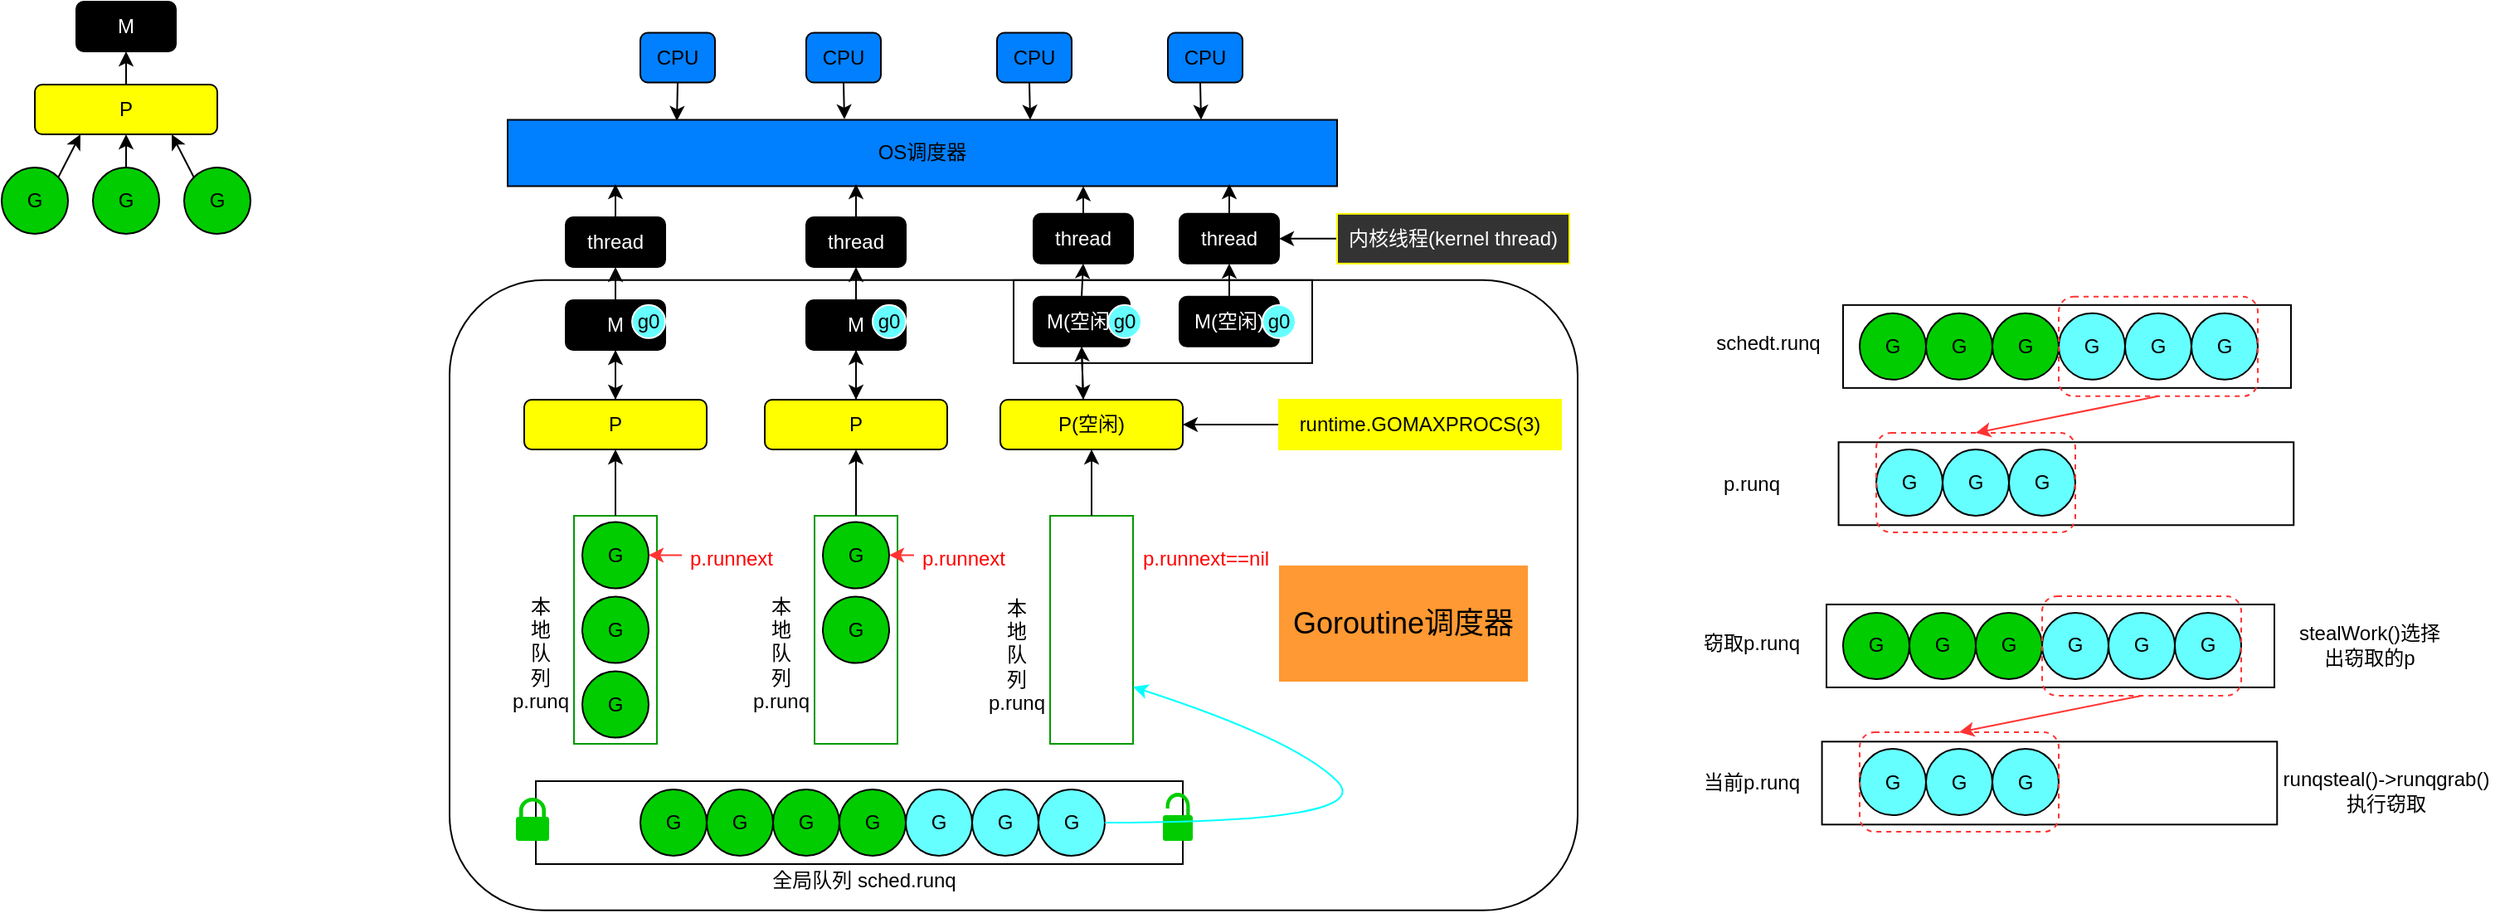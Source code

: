 <mxfile>
    <diagram id="SHV9fIJOGczd_sz9wFxz" name="第 1 页">
        <mxGraphModel dx="659" dy="519" grid="0" gridSize="10" guides="1" tooltips="1" connect="1" arrows="1" fold="1" page="1" pageScale="1" pageWidth="1654" pageHeight="1169" background="none" math="0" shadow="0">
            <root>
                <mxCell id="0"/>
                <mxCell id="1" parent="0"/>
                <mxCell id="11" value="" style="rounded=1;whiteSpace=wrap;html=1;labelBackgroundColor=#000000;fontColor=#FFFFFF;strokeColor=#000000;fillColor=none;" vertex="1" parent="1">
                    <mxGeometry x="420" y="257.92" width="680" height="380" as="geometry"/>
                </mxCell>
                <mxCell id="106" value="" style="rounded=0;whiteSpace=wrap;html=1;shadow=0;labelBackgroundColor=none;fontColor=#000000;strokeColor=#000000;fillColor=none;" vertex="1" parent="1">
                    <mxGeometry x="760" y="257.92" width="180" height="50" as="geometry"/>
                </mxCell>
                <mxCell id="2" value="&lt;font color=&quot;#ffffff&quot;&gt;M&lt;/font&gt;" style="rounded=1;whiteSpace=wrap;html=1;strokeColor=#000000;fillColor=#000000;" vertex="1" parent="1">
                    <mxGeometry x="195" y="90" width="60" height="30" as="geometry"/>
                </mxCell>
                <mxCell id="3" style="edgeStyle=none;html=1;exitX=0.5;exitY=0;exitDx=0;exitDy=0;entryX=0.5;entryY=1;entryDx=0;entryDy=0;" edge="1" parent="1" source="4" target="2">
                    <mxGeometry relative="1" as="geometry"/>
                </mxCell>
                <mxCell id="4" value="P" style="rounded=1;whiteSpace=wrap;html=1;fillColor=#FFFF00;" vertex="1" parent="1">
                    <mxGeometry x="170" y="140" width="110" height="30" as="geometry"/>
                </mxCell>
                <mxCell id="5" style="edgeStyle=none;html=1;exitX=1;exitY=0;exitDx=0;exitDy=0;entryX=0.25;entryY=1;entryDx=0;entryDy=0;" edge="1" parent="1" source="6" target="4">
                    <mxGeometry relative="1" as="geometry"/>
                </mxCell>
                <mxCell id="6" value="G" style="ellipse;whiteSpace=wrap;html=1;aspect=fixed;fillColor=#00CC00;" vertex="1" parent="1">
                    <mxGeometry x="150" y="190" width="40" height="40" as="geometry"/>
                </mxCell>
                <mxCell id="7" style="edgeStyle=none;html=1;exitX=0.5;exitY=0;exitDx=0;exitDy=0;entryX=0.5;entryY=1;entryDx=0;entryDy=0;" edge="1" parent="1" source="8" target="4">
                    <mxGeometry relative="1" as="geometry"/>
                </mxCell>
                <mxCell id="8" value="G" style="ellipse;whiteSpace=wrap;html=1;aspect=fixed;fillColor=#00CC00;" vertex="1" parent="1">
                    <mxGeometry x="205" y="190" width="40" height="40" as="geometry"/>
                </mxCell>
                <mxCell id="9" style="edgeStyle=none;html=1;exitX=0;exitY=0;exitDx=0;exitDy=0;entryX=0.75;entryY=1;entryDx=0;entryDy=0;" edge="1" parent="1" source="10" target="4">
                    <mxGeometry relative="1" as="geometry"/>
                </mxCell>
                <mxCell id="10" value="G" style="ellipse;whiteSpace=wrap;html=1;aspect=fixed;fillColor=#00CC00;" vertex="1" parent="1">
                    <mxGeometry x="260" y="190" width="40" height="40" as="geometry"/>
                </mxCell>
                <mxCell id="24" value="" style="group" vertex="1" connectable="0" parent="1">
                    <mxGeometry x="455" y="330" width="185" height="207.5" as="geometry"/>
                </mxCell>
                <mxCell id="12" value="P" style="rounded=1;whiteSpace=wrap;html=1;fillColor=#FFFF00;" vertex="1" parent="24">
                    <mxGeometry x="10" width="110" height="30" as="geometry"/>
                </mxCell>
                <mxCell id="19" value="" style="group;shadow=0;strokeColor=#000000;" vertex="1" connectable="0" parent="24">
                    <mxGeometry x="40" y="70" width="50" height="137.5" as="geometry"/>
                </mxCell>
                <mxCell id="15" value="" style="rounded=0;whiteSpace=wrap;html=1;labelBackgroundColor=#000000;fontColor=#FFFFFF;strokeColor=#009900;fillColor=none;rotation=90;" vertex="1" parent="19">
                    <mxGeometry x="-43.75" y="43.75" width="137.5" height="50" as="geometry"/>
                </mxCell>
                <mxCell id="16" value="G" style="ellipse;whiteSpace=wrap;html=1;aspect=fixed;fillColor=#00CC00;" vertex="1" parent="19">
                    <mxGeometry x="5" y="3.75" width="40" height="40" as="geometry"/>
                </mxCell>
                <mxCell id="17" value="G" style="ellipse;whiteSpace=wrap;html=1;aspect=fixed;fillColor=#00CC00;" vertex="1" parent="19">
                    <mxGeometry x="5" y="48.75" width="40" height="40" as="geometry"/>
                </mxCell>
                <mxCell id="18" value="G" style="ellipse;whiteSpace=wrap;html=1;aspect=fixed;fillColor=#00CC00;" vertex="1" parent="19">
                    <mxGeometry x="5" y="93.75" width="40" height="40" as="geometry"/>
                </mxCell>
                <mxCell id="23" value="本&lt;br&gt;地&lt;br&gt;队&lt;br&gt;列&lt;br&gt;p.runq" style="text;html=1;strokeColor=none;fillColor=none;align=center;verticalAlign=middle;whiteSpace=wrap;rounded=0;shadow=0;labelBackgroundColor=none;fontColor=#000000;" vertex="1" parent="24">
                    <mxGeometry y="100" width="40" height="106.25" as="geometry"/>
                </mxCell>
                <mxCell id="20" style="edgeStyle=none;html=1;exitX=0;exitY=0.5;exitDx=0;exitDy=0;fontColor=#FFFFFF;entryX=0.5;entryY=1;entryDx=0;entryDy=0;" edge="1" parent="24" source="15" target="12">
                    <mxGeometry relative="1" as="geometry"/>
                </mxCell>
                <mxCell id="32" value="本&lt;br&gt;地&lt;br&gt;队&lt;br&gt;列&lt;br&gt;p.runq" style="text;html=1;strokeColor=none;fillColor=none;align=center;verticalAlign=middle;whiteSpace=wrap;rounded=0;shadow=0;labelBackgroundColor=none;fontColor=#000000;" vertex="1" parent="24">
                    <mxGeometry x="145" y="100" width="40" height="106.25" as="geometry"/>
                </mxCell>
                <mxCell id="143" style="edgeStyle=none;html=1;exitX=0;exitY=0.5;exitDx=0;exitDy=0;entryX=1;entryY=0.5;entryDx=0;entryDy=0;fontSize=12;fontColor=#FF0000;strokeColor=#FF3333;" edge="1" parent="24" source="142" target="16">
                    <mxGeometry relative="1" as="geometry"/>
                </mxCell>
                <mxCell id="142" value="&lt;font style=&quot;font-size: 12px&quot; color=&quot;#ff0000&quot;&gt;p.runnext&lt;/font&gt;" style="text;html=1;strokeColor=none;fillColor=none;align=center;verticalAlign=middle;whiteSpace=wrap;rounded=0;shadow=0;labelBackgroundColor=none;fontSize=18;fontColor=#000000;" vertex="1" parent="24">
                    <mxGeometry x="105" y="86.88" width="60" height="13.75" as="geometry"/>
                </mxCell>
                <mxCell id="25" value="" style="group" vertex="1" connectable="0" parent="1">
                    <mxGeometry x="600" y="330" width="160" height="207.5" as="geometry"/>
                </mxCell>
                <mxCell id="26" value="P" style="rounded=1;whiteSpace=wrap;html=1;fillColor=#FFFF00;" vertex="1" parent="25">
                    <mxGeometry x="10" width="110" height="30" as="geometry"/>
                </mxCell>
                <mxCell id="27" value="" style="group;shadow=0;strokeColor=#000000;" vertex="1" connectable="0" parent="25">
                    <mxGeometry x="40" y="70" width="50" height="137.5" as="geometry"/>
                </mxCell>
                <mxCell id="28" value="" style="rounded=0;whiteSpace=wrap;html=1;labelBackgroundColor=#000000;fontColor=#FFFFFF;strokeColor=#009900;fillColor=none;rotation=90;" vertex="1" parent="27">
                    <mxGeometry x="-43.75" y="43.75" width="137.5" height="50" as="geometry"/>
                </mxCell>
                <mxCell id="29" value="G" style="ellipse;whiteSpace=wrap;html=1;aspect=fixed;fillColor=#00CC00;" vertex="1" parent="27">
                    <mxGeometry x="5" y="3.75" width="40" height="40" as="geometry"/>
                </mxCell>
                <mxCell id="30" value="G" style="ellipse;whiteSpace=wrap;html=1;aspect=fixed;fillColor=#00CC00;" vertex="1" parent="27">
                    <mxGeometry x="5" y="48.75" width="40" height="40" as="geometry"/>
                </mxCell>
                <mxCell id="33" style="edgeStyle=none;html=1;exitX=0;exitY=0.5;exitDx=0;exitDy=0;fontColor=#FFFFFF;entryX=0.5;entryY=1;entryDx=0;entryDy=0;" edge="1" parent="25" source="28" target="26">
                    <mxGeometry relative="1" as="geometry"/>
                </mxCell>
                <mxCell id="141" style="edgeStyle=none;html=1;exitX=0;exitY=0.5;exitDx=0;exitDy=0;entryX=1;entryY=0.5;entryDx=0;entryDy=0;fontSize=12;fontColor=#FF0000;strokeColor=#FF3333;" edge="1" parent="25" source="140" target="29">
                    <mxGeometry relative="1" as="geometry"/>
                </mxCell>
                <mxCell id="140" value="&lt;font style=&quot;font-size: 12px&quot; color=&quot;#ff0000&quot;&gt;p.runnext&lt;/font&gt;" style="text;html=1;strokeColor=none;fillColor=none;align=center;verticalAlign=middle;whiteSpace=wrap;rounded=0;shadow=0;labelBackgroundColor=none;fontSize=18;fontColor=#000000;" vertex="1" parent="25">
                    <mxGeometry x="100" y="86.88" width="60" height="13.75" as="geometry"/>
                </mxCell>
                <mxCell id="35" value="" style="group" vertex="1" connectable="0" parent="1">
                    <mxGeometry x="742" y="330" width="170" height="207.5" as="geometry"/>
                </mxCell>
                <mxCell id="36" value="P(空闲)" style="rounded=1;whiteSpace=wrap;html=1;fillColor=#FFFF00;" vertex="1" parent="35">
                    <mxGeometry x="10" width="110" height="30" as="geometry"/>
                </mxCell>
                <mxCell id="37" value="" style="group;shadow=0;strokeColor=#000000;" vertex="1" connectable="0" parent="35">
                    <mxGeometry x="40" y="70" width="50" height="137.5" as="geometry"/>
                </mxCell>
                <mxCell id="38" value="" style="rounded=0;whiteSpace=wrap;html=1;labelBackgroundColor=#000000;fontColor=#FFFFFF;strokeColor=#009900;fillColor=none;rotation=90;" vertex="1" parent="37">
                    <mxGeometry x="-43.75" y="43.75" width="137.5" height="50" as="geometry"/>
                </mxCell>
                <mxCell id="42" value="本&lt;br&gt;地&lt;br&gt;队&lt;br&gt;列&lt;br&gt;p.runq" style="text;html=1;strokeColor=none;fillColor=none;align=center;verticalAlign=middle;whiteSpace=wrap;rounded=0;shadow=0;labelBackgroundColor=none;fontColor=#000000;" vertex="1" parent="35">
                    <mxGeometry y="101.25" width="40" height="106.25" as="geometry"/>
                </mxCell>
                <mxCell id="43" style="edgeStyle=none;html=1;exitX=0;exitY=0.5;exitDx=0;exitDy=0;fontColor=#FFFFFF;entryX=0.5;entryY=1;entryDx=0;entryDy=0;" edge="1" parent="35" source="38" target="36">
                    <mxGeometry relative="1" as="geometry"/>
                </mxCell>
                <mxCell id="144" value="&lt;font style=&quot;font-size: 12px&quot; color=&quot;#ff0000&quot;&gt;p.runnext==nil&lt;/font&gt;" style="text;html=1;strokeColor=none;fillColor=none;align=center;verticalAlign=middle;whiteSpace=wrap;rounded=0;shadow=0;labelBackgroundColor=none;fontSize=18;fontColor=#000000;" vertex="1" parent="35">
                    <mxGeometry x="98" y="86.88" width="72" height="13.75" as="geometry"/>
                </mxCell>
                <mxCell id="61" value="" style="rounded=0;whiteSpace=wrap;html=1;shadow=0;labelBackgroundColor=none;fontColor=#000000;strokeColor=#000000;fillColor=none;" vertex="1" parent="1">
                    <mxGeometry x="472" y="560" width="390" height="50" as="geometry"/>
                </mxCell>
                <mxCell id="62" value="G" style="ellipse;whiteSpace=wrap;html=1;aspect=fixed;fillColor=#00CC00;" vertex="1" parent="1">
                    <mxGeometry x="535" y="565" width="40" height="40" as="geometry"/>
                </mxCell>
                <mxCell id="63" value="G" style="ellipse;whiteSpace=wrap;html=1;aspect=fixed;fillColor=#00CC00;" vertex="1" parent="1">
                    <mxGeometry x="575" y="565" width="40" height="40" as="geometry"/>
                </mxCell>
                <mxCell id="64" value="G" style="ellipse;whiteSpace=wrap;html=1;aspect=fixed;fillColor=#00CC00;" vertex="1" parent="1">
                    <mxGeometry x="615" y="565" width="40" height="40" as="geometry"/>
                </mxCell>
                <mxCell id="65" value="G" style="ellipse;whiteSpace=wrap;html=1;aspect=fixed;fillColor=#00CC00;" vertex="1" parent="1">
                    <mxGeometry x="655" y="565" width="40" height="40" as="geometry"/>
                </mxCell>
                <mxCell id="66" value="G" style="ellipse;whiteSpace=wrap;html=1;aspect=fixed;fillColor=#66FFFF;" vertex="1" parent="1">
                    <mxGeometry x="695" y="565" width="40" height="40" as="geometry"/>
                </mxCell>
                <mxCell id="67" value="G" style="ellipse;whiteSpace=wrap;html=1;aspect=fixed;fillColor=#66FFFF;" vertex="1" parent="1">
                    <mxGeometry x="735" y="565" width="40" height="40" as="geometry"/>
                </mxCell>
                <mxCell id="68" value="G" style="ellipse;whiteSpace=wrap;html=1;aspect=fixed;fillColor=#66FFFF;" vertex="1" parent="1">
                    <mxGeometry x="775" y="565" width="40" height="40" as="geometry"/>
                </mxCell>
                <mxCell id="69" value="全局队列 sched.runq" style="text;html=1;strokeColor=none;fillColor=none;align=center;verticalAlign=middle;whiteSpace=wrap;rounded=0;shadow=0;labelBackgroundColor=none;fontColor=#000000;" vertex="1" parent="1">
                    <mxGeometry x="585" y="605" width="170" height="30" as="geometry"/>
                </mxCell>
                <mxCell id="74" value="" style="sketch=0;pointerEvents=1;shadow=0;dashed=0;html=1;strokeColor=none;labelPosition=center;verticalLabelPosition=bottom;verticalAlign=top;outlineConnect=0;align=center;shape=mxgraph.office.security.lock_protected;fillColor=#00CC00;labelBackgroundColor=none;fontColor=#000000;" vertex="1" parent="1">
                    <mxGeometry x="460" y="570" width="20" height="26" as="geometry"/>
                </mxCell>
                <mxCell id="80" style="edgeStyle=none;html=1;exitX=0;exitY=0.5;exitDx=0;exitDy=0;fontColor=#000000;entryX=1;entryY=0.5;entryDx=0;entryDy=0;strokeColor=#000000;" edge="1" parent="1" source="79" target="36">
                    <mxGeometry relative="1" as="geometry"/>
                </mxCell>
                <mxCell id="79" value="runtime.GOMAXPROCS(3)" style="text;html=1;strokeColor=#FFFF00;fillColor=#FFFF00;align=center;verticalAlign=middle;whiteSpace=wrap;rounded=0;shadow=0;labelBackgroundColor=none;fontColor=#000000;" vertex="1" parent="1">
                    <mxGeometry x="920" y="330" width="170" height="30" as="geometry"/>
                </mxCell>
                <mxCell id="86" style="edgeStyle=none;html=1;exitX=0.5;exitY=1;exitDx=0;exitDy=0;entryX=0.5;entryY=0;entryDx=0;entryDy=0;fontColor=#000000;strokeColor=#000000;" edge="1" parent="1" source="81" target="12">
                    <mxGeometry relative="1" as="geometry"/>
                </mxCell>
                <mxCell id="108" style="edgeStyle=none;html=1;exitX=0.5;exitY=0;exitDx=0;exitDy=0;fontColor=#000000;strokeColor=#000000;" edge="1" parent="1" source="81">
                    <mxGeometry relative="1" as="geometry">
                        <mxPoint x="520" y="250" as="targetPoint"/>
                    </mxGeometry>
                </mxCell>
                <mxCell id="81" value="&lt;font color=&quot;#ffffff&quot;&gt;M&lt;/font&gt;" style="rounded=1;whiteSpace=wrap;html=1;strokeColor=#000000;fillColor=#000000;" vertex="1" parent="1">
                    <mxGeometry x="490" y="270" width="60" height="30" as="geometry"/>
                </mxCell>
                <mxCell id="89" style="edgeStyle=none;html=1;exitX=0.5;exitY=1;exitDx=0;exitDy=0;fontColor=#000000;strokeColor=#000000;" edge="1" parent="1" source="82">
                    <mxGeometry relative="1" as="geometry">
                        <mxPoint x="802" y="330" as="targetPoint"/>
                    </mxGeometry>
                </mxCell>
                <mxCell id="110" style="edgeStyle=none;html=1;exitX=0.5;exitY=0;exitDx=0;exitDy=0;fontColor=#000000;strokeColor=#000000;" edge="1" parent="1" source="82">
                    <mxGeometry relative="1" as="geometry">
                        <mxPoint x="802" y="247.92" as="targetPoint"/>
                    </mxGeometry>
                </mxCell>
                <mxCell id="82" value="&lt;font color=&quot;#ffffff&quot;&gt;M(空闲)&lt;/font&gt;" style="rounded=1;whiteSpace=wrap;html=1;strokeColor=#000000;fillColor=#000000;" vertex="1" parent="1">
                    <mxGeometry x="772" y="267.92" width="58" height="30" as="geometry"/>
                </mxCell>
                <mxCell id="87" style="edgeStyle=none;html=1;exitX=0.5;exitY=1;exitDx=0;exitDy=0;entryX=0.5;entryY=0;entryDx=0;entryDy=0;fontColor=#000000;strokeColor=#000000;" edge="1" parent="1" source="83" target="26">
                    <mxGeometry relative="1" as="geometry"/>
                </mxCell>
                <mxCell id="109" style="edgeStyle=none;html=1;exitX=0.5;exitY=0;exitDx=0;exitDy=0;fontColor=#000000;strokeColor=#000000;entryX=0.5;entryY=1;entryDx=0;entryDy=0;" edge="1" parent="1" source="83" target="124">
                    <mxGeometry relative="1" as="geometry">
                        <mxPoint x="675" y="250" as="targetPoint"/>
                    </mxGeometry>
                </mxCell>
                <mxCell id="83" value="&lt;font color=&quot;#ffffff&quot;&gt;M&lt;/font&gt;" style="rounded=1;whiteSpace=wrap;html=1;strokeColor=#000000;fillColor=#000000;" vertex="1" parent="1">
                    <mxGeometry x="635" y="270" width="60" height="30" as="geometry"/>
                </mxCell>
                <mxCell id="85" style="edgeStyle=none;html=1;exitX=0.5;exitY=0;exitDx=0;exitDy=0;fontColor=#000000;strokeColor=#000000;entryX=0.5;entryY=1;entryDx=0;entryDy=0;" edge="1" parent="1" source="12" target="81">
                    <mxGeometry relative="1" as="geometry"/>
                </mxCell>
                <mxCell id="88" style="edgeStyle=none;html=1;exitX=0.5;exitY=0;exitDx=0;exitDy=0;entryX=0.5;entryY=1;entryDx=0;entryDy=0;fontColor=#000000;strokeColor=#000000;" edge="1" parent="1" source="26" target="83">
                    <mxGeometry relative="1" as="geometry"/>
                </mxCell>
                <mxCell id="91" value="" style="sketch=0;pointerEvents=1;shadow=0;dashed=0;html=1;strokeColor=none;labelPosition=center;verticalLabelPosition=bottom;verticalAlign=top;outlineConnect=0;align=center;shape=mxgraph.office.security.lock_unprotected;fillColor=#00CC00;labelBackgroundColor=none;fontColor=#000000;" vertex="1" parent="1">
                    <mxGeometry x="850" y="567" width="18" height="29" as="geometry"/>
                </mxCell>
                <mxCell id="111" style="edgeStyle=none;html=1;exitX=0.5;exitY=0;exitDx=0;exitDy=0;fontColor=#000000;strokeColor=#000000;" edge="1" parent="1" source="96">
                    <mxGeometry relative="1" as="geometry">
                        <mxPoint x="890" y="247.92" as="targetPoint"/>
                    </mxGeometry>
                </mxCell>
                <mxCell id="96" value="&lt;font color=&quot;#ffffff&quot;&gt;M(空闲)&lt;/font&gt;" style="rounded=1;whiteSpace=wrap;html=1;strokeColor=#000000;fillColor=#000000;" vertex="1" parent="1">
                    <mxGeometry x="860" y="267.92" width="60" height="30" as="geometry"/>
                </mxCell>
                <mxCell id="105" value="" style="curved=1;endArrow=classic;html=1;fontColor=#000000;strokeColor=#00FFFF;exitX=1;exitY=0.5;exitDx=0;exitDy=0;entryX=0.75;entryY=0;entryDx=0;entryDy=0;" edge="1" parent="1" source="68" target="38">
                    <mxGeometry width="50" height="50" relative="1" as="geometry">
                        <mxPoint x="930" y="585" as="sourcePoint"/>
                        <mxPoint x="980" y="535" as="targetPoint"/>
                        <Array as="points">
                            <mxPoint x="980" y="585"/>
                            <mxPoint x="930" y="535"/>
                        </Array>
                    </mxGeometry>
                </mxCell>
                <mxCell id="107" value="OS调度器" style="rounded=0;whiteSpace=wrap;html=1;shadow=0;labelBackgroundColor=none;fontColor=#000000;strokeColor=#000000;fillColor=#007FFF;" vertex="1" parent="1">
                    <mxGeometry x="455" y="161.25" width="500" height="40" as="geometry"/>
                </mxCell>
                <mxCell id="116" style="edgeStyle=none;html=1;exitX=0.5;exitY=1;exitDx=0;exitDy=0;entryX=0.204;entryY=0.017;entryDx=0;entryDy=0;entryPerimeter=0;fontColor=#000000;strokeColor=#000000;" edge="1" parent="1" source="112" target="107">
                    <mxGeometry relative="1" as="geometry"/>
                </mxCell>
                <mxCell id="112" value="CPU" style="rounded=1;whiteSpace=wrap;html=1;shadow=0;labelBackgroundColor=none;fontColor=#000000;strokeColor=#000000;fillColor=#007FFF;" vertex="1" parent="1">
                    <mxGeometry x="535" y="108.75" width="45" height="30" as="geometry"/>
                </mxCell>
                <mxCell id="117" style="edgeStyle=none;html=1;exitX=0.5;exitY=1;exitDx=0;exitDy=0;entryX=0.406;entryY=-0.008;entryDx=0;entryDy=0;entryPerimeter=0;fontColor=#000000;strokeColor=#000000;" edge="1" parent="1" target="107">
                    <mxGeometry relative="1" as="geometry">
                        <mxPoint x="657.5" y="138.75" as="sourcePoint"/>
                    </mxGeometry>
                </mxCell>
                <mxCell id="118" style="edgeStyle=none;html=1;exitX=0.5;exitY=1;exitDx=0;exitDy=0;entryX=0.63;entryY=0;entryDx=0;entryDy=0;entryPerimeter=0;fontColor=#000000;strokeColor=#000000;" edge="1" parent="1" target="107">
                    <mxGeometry relative="1" as="geometry">
                        <mxPoint x="769.5" y="138.75" as="sourcePoint"/>
                    </mxGeometry>
                </mxCell>
                <mxCell id="119" style="edgeStyle=none;html=1;exitX=0.5;exitY=1;exitDx=0;exitDy=0;entryX=0.836;entryY=0;entryDx=0;entryDy=0;entryPerimeter=0;fontColor=#000000;strokeColor=#000000;" edge="1" parent="1" target="107">
                    <mxGeometry relative="1" as="geometry">
                        <mxPoint x="872.5" y="138.75" as="sourcePoint"/>
                    </mxGeometry>
                </mxCell>
                <mxCell id="120" value="CPU" style="rounded=1;whiteSpace=wrap;html=1;shadow=0;labelBackgroundColor=none;fontColor=#000000;strokeColor=#000000;fillColor=#007FFF;" vertex="1" parent="1">
                    <mxGeometry x="635" y="108.75" width="45" height="30" as="geometry"/>
                </mxCell>
                <mxCell id="121" value="CPU" style="rounded=1;whiteSpace=wrap;html=1;shadow=0;labelBackgroundColor=none;fontColor=#000000;strokeColor=#000000;fillColor=#007FFF;" vertex="1" parent="1">
                    <mxGeometry x="750" y="108.75" width="45" height="30" as="geometry"/>
                </mxCell>
                <mxCell id="122" value="CPU" style="rounded=1;whiteSpace=wrap;html=1;shadow=0;labelBackgroundColor=none;fontColor=#000000;strokeColor=#000000;fillColor=#007FFF;" vertex="1" parent="1">
                    <mxGeometry x="853" y="108.75" width="45" height="30" as="geometry"/>
                </mxCell>
                <mxCell id="128" style="edgeStyle=none;html=1;exitX=0.5;exitY=0;exitDx=0;exitDy=0;fontColor=#000000;strokeColor=#000000;" edge="1" parent="1" source="123">
                    <mxGeometry relative="1" as="geometry">
                        <mxPoint x="520" y="200" as="targetPoint"/>
                    </mxGeometry>
                </mxCell>
                <mxCell id="123" value="&lt;font color=&quot;#ffffff&quot;&gt;thread&lt;/font&gt;" style="rounded=1;whiteSpace=wrap;html=1;strokeColor=#000000;fillColor=#000000;" vertex="1" parent="1">
                    <mxGeometry x="490" y="220" width="60" height="30" as="geometry"/>
                </mxCell>
                <mxCell id="129" style="edgeStyle=none;html=1;exitX=0.5;exitY=0;exitDx=0;exitDy=0;fontColor=#000000;strokeColor=#000000;" edge="1" parent="1" source="124">
                    <mxGeometry relative="1" as="geometry">
                        <mxPoint x="665" y="200" as="targetPoint"/>
                    </mxGeometry>
                </mxCell>
                <mxCell id="124" value="&lt;font color=&quot;#ffffff&quot;&gt;thread&lt;/font&gt;" style="rounded=1;whiteSpace=wrap;html=1;strokeColor=#000000;fillColor=#000000;" vertex="1" parent="1">
                    <mxGeometry x="635" y="220" width="60" height="30" as="geometry"/>
                </mxCell>
                <mxCell id="130" style="edgeStyle=none;html=1;exitX=0.5;exitY=0;exitDx=0;exitDy=0;entryX=0.704;entryY=1.052;entryDx=0;entryDy=0;entryPerimeter=0;fontColor=#000000;strokeColor=#000000;" edge="1" parent="1" source="125">
                    <mxGeometry relative="1" as="geometry">
                        <mxPoint x="802" y="201.25" as="targetPoint"/>
                    </mxGeometry>
                </mxCell>
                <mxCell id="125" value="&lt;font color=&quot;#ffffff&quot;&gt;thread&lt;/font&gt;" style="rounded=1;whiteSpace=wrap;html=1;strokeColor=#000000;fillColor=#000000;" vertex="1" parent="1">
                    <mxGeometry x="772" y="217.92" width="60" height="30" as="geometry"/>
                </mxCell>
                <mxCell id="131" style="edgeStyle=none;html=1;exitX=0.5;exitY=0;exitDx=0;exitDy=0;fontColor=#000000;strokeColor=#000000;" edge="1" parent="1" source="126">
                    <mxGeometry relative="1" as="geometry">
                        <mxPoint x="890" y="200" as="targetPoint"/>
                    </mxGeometry>
                </mxCell>
                <mxCell id="126" value="&lt;font color=&quot;#ffffff&quot;&gt;thread&lt;/font&gt;" style="rounded=1;whiteSpace=wrap;html=1;strokeColor=#000000;fillColor=#000000;" vertex="1" parent="1">
                    <mxGeometry x="860" y="217.92" width="60" height="30" as="geometry"/>
                </mxCell>
                <mxCell id="135" style="edgeStyle=none;html=1;exitX=0;exitY=0.5;exitDx=0;exitDy=0;entryX=1;entryY=0.5;entryDx=0;entryDy=0;fontColor=#000000;strokeColor=#000000;" edge="1" parent="1" source="132" target="126">
                    <mxGeometry relative="1" as="geometry"/>
                </mxCell>
                <mxCell id="132" value="&lt;font color=&quot;#ffffff&quot;&gt;内核线程(kernel thread)&lt;/font&gt;" style="text;html=1;strokeColor=#FFFF00;fillColor=#333333;align=center;verticalAlign=middle;whiteSpace=wrap;rounded=0;shadow=0;labelBackgroundColor=none;fontColor=#000000;" vertex="1" parent="1">
                    <mxGeometry x="955" y="217.92" width="140" height="30" as="geometry"/>
                </mxCell>
                <mxCell id="134" style="edgeStyle=none;html=1;entryX=0.5;entryY=1;entryDx=0;entryDy=0;fontColor=#000000;strokeColor=#000000;" edge="1" parent="1" target="82">
                    <mxGeometry relative="1" as="geometry">
                        <mxPoint x="802" y="330" as="sourcePoint"/>
                    </mxGeometry>
                </mxCell>
                <mxCell id="136" value="&lt;font style=&quot;font-size: 18px&quot; color=&quot;#000000&quot;&gt;Goroutine调度器&lt;/font&gt;" style="text;html=1;strokeColor=none;fillColor=#FF9933;align=center;verticalAlign=middle;whiteSpace=wrap;rounded=0;shadow=0;labelBackgroundColor=none;fontColor=#FFFFFF;" vertex="1" parent="1">
                    <mxGeometry x="920" y="430" width="150" height="70" as="geometry"/>
                </mxCell>
                <mxCell id="145" value="&lt;font color=&quot;#000000&quot;&gt;g0&lt;/font&gt;" style="ellipse;whiteSpace=wrap;html=1;aspect=fixed;shadow=0;labelBackgroundColor=none;fontSize=12;fontColor=#FF0000;strokeColor=#FFFFFF;fillColor=#66FFFF;" vertex="1" parent="1">
                    <mxGeometry x="530" y="272.92" width="20" height="20" as="geometry"/>
                </mxCell>
                <mxCell id="149" value="&lt;font color=&quot;#000000&quot;&gt;g0&lt;/font&gt;" style="ellipse;whiteSpace=wrap;html=1;aspect=fixed;shadow=0;labelBackgroundColor=none;fontSize=12;fontColor=#FF0000;strokeColor=#FFFFFF;fillColor=#66FFFF;" vertex="1" parent="1">
                    <mxGeometry x="675" y="272.92" width="20" height="20" as="geometry"/>
                </mxCell>
                <mxCell id="150" value="&lt;font color=&quot;#000000&quot;&gt;g0&lt;/font&gt;" style="ellipse;whiteSpace=wrap;html=1;aspect=fixed;shadow=0;labelBackgroundColor=none;fontSize=12;fontColor=#FF0000;strokeColor=#FFFFFF;fillColor=#66FFFF;" vertex="1" parent="1">
                    <mxGeometry x="817" y="272.92" width="20" height="20" as="geometry"/>
                </mxCell>
                <mxCell id="151" value="&lt;font color=&quot;#000000&quot;&gt;g0&lt;/font&gt;" style="ellipse;whiteSpace=wrap;html=1;aspect=fixed;shadow=0;labelBackgroundColor=none;fontSize=12;fontColor=#FF0000;strokeColor=#FFFFFF;fillColor=#66FFFF;" vertex="1" parent="1">
                    <mxGeometry x="910" y="272.92" width="20" height="20" as="geometry"/>
                </mxCell>
                <mxCell id="153" value="" style="rounded=0;whiteSpace=wrap;html=1;shadow=0;labelBackgroundColor=none;fontColor=#000000;strokeColor=#000000;fillColor=none;" vertex="1" parent="1">
                    <mxGeometry x="1260" y="272.92" width="270" height="50" as="geometry"/>
                </mxCell>
                <mxCell id="168" value="" style="group" vertex="1" connectable="0" parent="1">
                    <mxGeometry x="1250" y="295" width="280" height="40" as="geometry"/>
                </mxCell>
                <mxCell id="169" value="" style="group" vertex="1" connectable="0" parent="168">
                    <mxGeometry x="20" y="-17.08" width="240" height="50.0" as="geometry"/>
                </mxCell>
                <mxCell id="154" value="G" style="ellipse;whiteSpace=wrap;html=1;aspect=fixed;fillColor=#66FFFF;" vertex="1" parent="169">
                    <mxGeometry x="200" width="40" height="40" as="geometry"/>
                </mxCell>
                <mxCell id="155" value="G" style="ellipse;whiteSpace=wrap;html=1;aspect=fixed;fillColor=#66FFFF;" vertex="1" parent="169">
                    <mxGeometry x="160" width="40" height="40" as="geometry"/>
                </mxCell>
                <mxCell id="156" value="G" style="ellipse;whiteSpace=wrap;html=1;aspect=fixed;fillColor=#00CC00;" vertex="1" parent="169">
                    <mxGeometry x="80" width="40" height="40" as="geometry"/>
                </mxCell>
                <mxCell id="157" value="G" style="ellipse;whiteSpace=wrap;html=1;aspect=fixed;fillColor=#66FFFF;" vertex="1" parent="169">
                    <mxGeometry x="120" width="40" height="40" as="geometry"/>
                </mxCell>
                <mxCell id="158" value="G" style="ellipse;whiteSpace=wrap;html=1;aspect=fixed;fillColor=#00CC00;" vertex="1" parent="169">
                    <mxGeometry x="40" width="40" height="40" as="geometry"/>
                </mxCell>
                <mxCell id="159" value="G" style="ellipse;whiteSpace=wrap;html=1;aspect=fixed;fillColor=#00CC00;" vertex="1" parent="169">
                    <mxGeometry width="40" height="40" as="geometry"/>
                </mxCell>
                <mxCell id="177" value="" style="rounded=1;whiteSpace=wrap;html=1;shadow=0;labelBackgroundColor=none;fontSize=12;fillColor=none;dashed=1;strokeColor=#FF3333;glass=0;" vertex="1" parent="169">
                    <mxGeometry x="120" y="-10.0" width="120" height="60" as="geometry"/>
                </mxCell>
                <mxCell id="170" value="" style="group;shadow=0;strokeColor=#000000;rotation=90;" vertex="1" connectable="0" parent="1">
                    <mxGeometry x="1369.46" y="243.46" width="50" height="274.34" as="geometry"/>
                </mxCell>
                <mxCell id="172" value="schedt.runq" style="text;html=1;strokeColor=none;fillColor=none;align=center;verticalAlign=middle;whiteSpace=wrap;rounded=0;shadow=0;labelBackgroundColor=none;fontSize=12;fontColor=#000000;" vertex="1" parent="1">
                    <mxGeometry x="1180" y="282.92" width="70" height="27.08" as="geometry"/>
                </mxCell>
                <mxCell id="173" value="p.runq" style="text;html=1;strokeColor=none;fillColor=none;align=center;verticalAlign=middle;whiteSpace=wrap;rounded=0;shadow=0;labelBackgroundColor=none;fontSize=12;fontColor=#000000;" vertex="1" parent="1">
                    <mxGeometry x="1170" y="367.09" width="70" height="27.08" as="geometry"/>
                </mxCell>
                <mxCell id="174" value="G" style="ellipse;whiteSpace=wrap;html=1;aspect=fixed;fillColor=#66FFFF;" vertex="1" parent="1">
                    <mxGeometry x="1280" y="360" width="40" height="40" as="geometry"/>
                </mxCell>
                <mxCell id="175" value="G" style="ellipse;whiteSpace=wrap;html=1;aspect=fixed;fillColor=#66FFFF;" vertex="1" parent="1">
                    <mxGeometry x="1320" y="360" width="40" height="40" as="geometry"/>
                </mxCell>
                <mxCell id="176" value="G" style="ellipse;whiteSpace=wrap;html=1;aspect=fixed;fillColor=#66FFFF;" vertex="1" parent="1">
                    <mxGeometry x="1360" y="360" width="40" height="40" as="geometry"/>
                </mxCell>
                <mxCell id="178" value="" style="rounded=1;whiteSpace=wrap;html=1;shadow=0;labelBackgroundColor=none;fontSize=12;fillColor=none;dashed=1;strokeColor=#FF3333;glass=0;" vertex="1" parent="1">
                    <mxGeometry x="1280" y="350.0" width="120" height="60" as="geometry"/>
                </mxCell>
                <mxCell id="179" style="edgeStyle=none;html=1;exitX=0.5;exitY=1;exitDx=0;exitDy=0;entryX=0.5;entryY=0;entryDx=0;entryDy=0;fontSize=12;fontColor=#000000;strokeColor=#FF3333;" edge="1" parent="1" source="177" target="178">
                    <mxGeometry relative="1" as="geometry"/>
                </mxCell>
                <mxCell id="181" value="" style="rounded=0;whiteSpace=wrap;html=1;shadow=0;labelBackgroundColor=none;fontColor=#000000;strokeColor=#000000;fillColor=none;" vertex="1" parent="1">
                    <mxGeometry x="1250" y="453.46" width="270" height="50" as="geometry"/>
                </mxCell>
                <mxCell id="182" value="" style="group" vertex="1" connectable="0" parent="1">
                    <mxGeometry x="1240" y="475.54" width="280" height="40" as="geometry"/>
                </mxCell>
                <mxCell id="183" value="" style="group" vertex="1" connectable="0" parent="182">
                    <mxGeometry x="20" y="-17.08" width="240" height="50.0" as="geometry"/>
                </mxCell>
                <mxCell id="184" value="G" style="ellipse;whiteSpace=wrap;html=1;aspect=fixed;fillColor=#66FFFF;" vertex="1" parent="183">
                    <mxGeometry x="200" width="40" height="40" as="geometry"/>
                </mxCell>
                <mxCell id="185" value="G" style="ellipse;whiteSpace=wrap;html=1;aspect=fixed;fillColor=#66FFFF;" vertex="1" parent="183">
                    <mxGeometry x="160" width="40" height="40" as="geometry"/>
                </mxCell>
                <mxCell id="186" value="G" style="ellipse;whiteSpace=wrap;html=1;aspect=fixed;fillColor=#00CC00;" vertex="1" parent="183">
                    <mxGeometry x="80" width="40" height="40" as="geometry"/>
                </mxCell>
                <mxCell id="187" value="G" style="ellipse;whiteSpace=wrap;html=1;aspect=fixed;fillColor=#66FFFF;" vertex="1" parent="183">
                    <mxGeometry x="120" width="40" height="40" as="geometry"/>
                </mxCell>
                <mxCell id="188" value="G" style="ellipse;whiteSpace=wrap;html=1;aspect=fixed;fillColor=#00CC00;" vertex="1" parent="183">
                    <mxGeometry x="40" width="40" height="40" as="geometry"/>
                </mxCell>
                <mxCell id="189" value="G" style="ellipse;whiteSpace=wrap;html=1;aspect=fixed;fillColor=#00CC00;" vertex="1" parent="183">
                    <mxGeometry width="40" height="40" as="geometry"/>
                </mxCell>
                <mxCell id="190" value="" style="rounded=1;whiteSpace=wrap;html=1;shadow=0;labelBackgroundColor=none;fontSize=12;fillColor=none;dashed=1;strokeColor=#FF3333;glass=0;" vertex="1" parent="183">
                    <mxGeometry x="120" y="-10.0" width="120" height="60" as="geometry"/>
                </mxCell>
                <mxCell id="191" value="" style="group;shadow=0;strokeColor=#000000;rotation=90;" vertex="1" connectable="0" parent="1">
                    <mxGeometry x="1359.46" y="424" width="50" height="274.34" as="geometry"/>
                </mxCell>
                <mxCell id="192" value="窃取p.runq" style="text;html=1;strokeColor=none;fillColor=none;align=center;verticalAlign=middle;whiteSpace=wrap;rounded=0;shadow=0;labelBackgroundColor=none;fontSize=12;fontColor=#000000;" vertex="1" parent="1">
                    <mxGeometry x="1170" y="463.46" width="70" height="27.08" as="geometry"/>
                </mxCell>
                <mxCell id="193" value="当前p.runq" style="text;html=1;strokeColor=none;fillColor=none;align=center;verticalAlign=middle;whiteSpace=wrap;rounded=0;shadow=0;labelBackgroundColor=none;fontSize=12;fontColor=#000000;" vertex="1" parent="1">
                    <mxGeometry x="1170" y="547" width="70" height="27.08" as="geometry"/>
                </mxCell>
                <mxCell id="194" value="G" style="ellipse;whiteSpace=wrap;html=1;aspect=fixed;fillColor=#66FFFF;" vertex="1" parent="1">
                    <mxGeometry x="1270" y="540.54" width="40" height="40" as="geometry"/>
                </mxCell>
                <mxCell id="195" value="G" style="ellipse;whiteSpace=wrap;html=1;aspect=fixed;fillColor=#66FFFF;" vertex="1" parent="1">
                    <mxGeometry x="1310" y="540.54" width="40" height="40" as="geometry"/>
                </mxCell>
                <mxCell id="196" value="G" style="ellipse;whiteSpace=wrap;html=1;aspect=fixed;fillColor=#66FFFF;" vertex="1" parent="1">
                    <mxGeometry x="1350" y="540.54" width="40" height="40" as="geometry"/>
                </mxCell>
                <mxCell id="197" value="" style="rounded=1;whiteSpace=wrap;html=1;shadow=0;labelBackgroundColor=none;fontSize=12;fillColor=none;dashed=1;strokeColor=#FF3333;glass=0;" vertex="1" parent="1">
                    <mxGeometry x="1270" y="530.54" width="120" height="60" as="geometry"/>
                </mxCell>
                <mxCell id="198" style="edgeStyle=none;html=1;exitX=0.5;exitY=1;exitDx=0;exitDy=0;entryX=0.5;entryY=0;entryDx=0;entryDy=0;fontSize=12;fontColor=#000000;strokeColor=#FF3333;" edge="1" source="190" target="197" parent="1">
                    <mxGeometry relative="1" as="geometry"/>
                </mxCell>
                <mxCell id="199" value="stealWork()选择出窃取的p" style="text;html=1;strokeColor=none;fillColor=none;align=center;verticalAlign=middle;whiteSpace=wrap;rounded=0;shadow=0;glass=0;dashed=1;labelBackgroundColor=none;fontSize=12;fontColor=#000000;" vertex="1" parent="1">
                    <mxGeometry x="1532" y="463.46" width="91" height="28.54" as="geometry"/>
                </mxCell>
                <mxCell id="200" value="runqsteal()-&amp;gt;runqgrab()执行窃取" style="text;html=1;strokeColor=none;fillColor=none;align=center;verticalAlign=middle;whiteSpace=wrap;rounded=0;shadow=0;glass=0;dashed=1;labelBackgroundColor=none;fontSize=12;fontColor=#000000;" vertex="1" parent="1">
                    <mxGeometry x="1520" y="550.54" width="135" height="30" as="geometry"/>
                </mxCell>
            </root>
        </mxGraphModel>
    </diagram>
</mxfile>